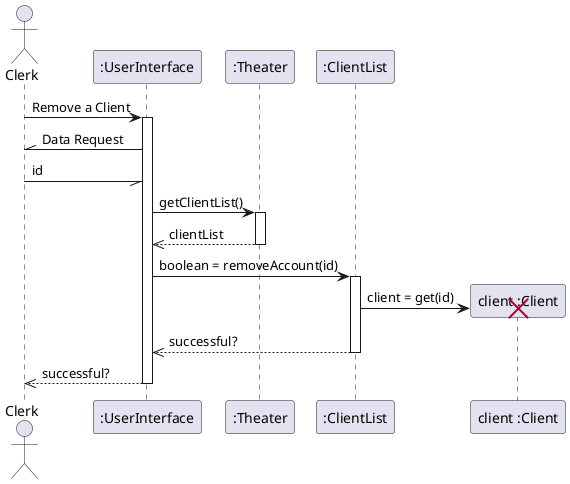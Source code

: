 @startuml

actor Clerk

Clerk -> ":UserInterface" : Remove a Client
activate ":UserInterface"
Clerk //- ":UserInterface": Data Request
Clerk -// ":UserInterface": id

":UserInterface" -> ":Theater" : getClientList()
activate ":Theater"
":Theater" -->> ":UserInterface": clientList
deactivate ":Theater"
":UserInterface" -> ":ClientList": boolean = removeAccount(id)
activate ":ClientList"
create "client :Client"
":ClientList" -> "client :Client": client = get(id)
destroy "client :Client"
":ClientList" -->> ":UserInterface": successful?
deactivate ":ClientList"
":UserInterface" -->> Clerk: successful?
deactivate ":UserInterface"
@enduml
